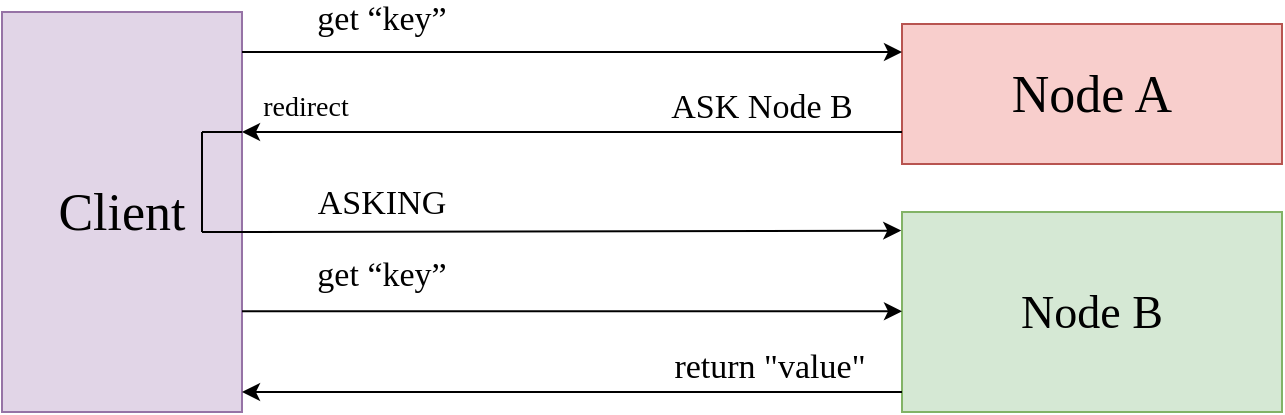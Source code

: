 <mxfile version="14.1.8" type="device"><diagram id="bLDks6Y3Un685MWxLKWS" name="第 1 页"><mxGraphModel dx="706" dy="408" grid="1" gridSize="10" guides="1" tooltips="1" connect="1" arrows="1" fold="1" page="1" pageScale="1" pageWidth="827" pageHeight="1169" math="0" shadow="0"><root><mxCell id="0"/><mxCell id="1" parent="0"/><mxCell id="vSwUzeCWwsUMyBz05n5Q-1" value="Client" style="rounded=0;whiteSpace=wrap;html=1;fontSize=26;fontFamily=Comic Sans MS;fillColor=#e1d5e7;strokeColor=#9673a6;" vertex="1" parent="1"><mxGeometry x="110" y="290" width="120" height="200" as="geometry"/></mxCell><mxCell id="vSwUzeCWwsUMyBz05n5Q-2" value="Node A" style="rounded=0;whiteSpace=wrap;html=1;fontFamily=Comic Sans MS;fontSize=26;fillColor=#f8cecc;strokeColor=#b85450;" vertex="1" parent="1"><mxGeometry x="560" y="296" width="190" height="70" as="geometry"/></mxCell><mxCell id="vSwUzeCWwsUMyBz05n5Q-3" value="" style="endArrow=classic;html=1;fontFamily=Comic Sans MS;fontSize=26;" edge="1" parent="1"><mxGeometry width="50" height="50" relative="1" as="geometry"><mxPoint x="230" y="310" as="sourcePoint"/><mxPoint x="560" y="310" as="targetPoint"/></mxGeometry></mxCell><mxCell id="vSwUzeCWwsUMyBz05n5Q-4" value="get “key”" style="text;html=1;strokeColor=none;fillColor=none;align=center;verticalAlign=middle;whiteSpace=wrap;rounded=0;fontFamily=Comic Sans MS;fontSize=17;" vertex="1" parent="1"><mxGeometry x="220" y="284" width="160" height="20" as="geometry"/></mxCell><mxCell id="vSwUzeCWwsUMyBz05n5Q-5" value="" style="endArrow=classic;html=1;fontFamily=Comic Sans MS;fontSize=26;" edge="1" parent="1"><mxGeometry width="50" height="50" relative="1" as="geometry"><mxPoint x="560" y="350" as="sourcePoint"/><mxPoint x="230" y="350" as="targetPoint"/></mxGeometry></mxCell><mxCell id="vSwUzeCWwsUMyBz05n5Q-6" value="ASK Node B" style="text;html=1;strokeColor=none;fillColor=none;align=center;verticalAlign=middle;whiteSpace=wrap;rounded=0;fontFamily=Comic Sans MS;fontSize=17;" vertex="1" parent="1"><mxGeometry x="400" y="328" width="180" height="20" as="geometry"/></mxCell><mxCell id="vSwUzeCWwsUMyBz05n5Q-7" value="" style="endArrow=none;html=1;fontFamily=Comic Sans MS;fontSize=23;" edge="1" parent="1"><mxGeometry width="50" height="50" relative="1" as="geometry"><mxPoint x="210" y="350" as="sourcePoint"/><mxPoint x="230" y="350" as="targetPoint"/></mxGeometry></mxCell><mxCell id="vSwUzeCWwsUMyBz05n5Q-8" value="" style="endArrow=none;html=1;fontFamily=Comic Sans MS;fontSize=23;" edge="1" parent="1"><mxGeometry width="50" height="50" relative="1" as="geometry"><mxPoint x="210" y="400" as="sourcePoint"/><mxPoint x="210" y="350" as="targetPoint"/></mxGeometry></mxCell><mxCell id="vSwUzeCWwsUMyBz05n5Q-9" value="Node B" style="rounded=0;whiteSpace=wrap;html=1;fontFamily=Comic Sans MS;fontSize=23;fillColor=#d5e8d4;strokeColor=#82b366;" vertex="1" parent="1"><mxGeometry x="560" y="390" width="190" height="100" as="geometry"/></mxCell><mxCell id="vSwUzeCWwsUMyBz05n5Q-10" value="" style="endArrow=classic;html=1;fontFamily=Comic Sans MS;fontSize=23;entryX=-0.002;entryY=0.093;entryDx=0;entryDy=0;entryPerimeter=0;" edge="1" parent="1" target="vSwUzeCWwsUMyBz05n5Q-9"><mxGeometry width="50" height="50" relative="1" as="geometry"><mxPoint x="210" y="400" as="sourcePoint"/><mxPoint x="470" y="395" as="targetPoint"/></mxGeometry></mxCell><mxCell id="vSwUzeCWwsUMyBz05n5Q-11" value="redirect" style="text;html=1;strokeColor=none;fillColor=none;align=center;verticalAlign=middle;whiteSpace=wrap;rounded=0;fontFamily=Comic Sans MS;fontSize=14;" vertex="1" parent="1"><mxGeometry x="242" y="328" width="40" height="20" as="geometry"/></mxCell><mxCell id="vSwUzeCWwsUMyBz05n5Q-12" value="ASKING" style="text;html=1;strokeColor=none;fillColor=none;align=center;verticalAlign=middle;whiteSpace=wrap;rounded=0;fontFamily=Comic Sans MS;fontSize=17;" vertex="1" parent="1"><mxGeometry x="242" y="376" width="116" height="20" as="geometry"/></mxCell><mxCell id="vSwUzeCWwsUMyBz05n5Q-13" value="" style="endArrow=classic;html=1;fontFamily=Comic Sans MS;fontSize=26;" edge="1" parent="1"><mxGeometry width="50" height="50" relative="1" as="geometry"><mxPoint x="230.0" y="439.66" as="sourcePoint"/><mxPoint x="560" y="439.66" as="targetPoint"/></mxGeometry></mxCell><mxCell id="vSwUzeCWwsUMyBz05n5Q-14" value="get “key”" style="text;html=1;strokeColor=none;fillColor=none;align=center;verticalAlign=middle;whiteSpace=wrap;rounded=0;fontFamily=Comic Sans MS;fontSize=17;" vertex="1" parent="1"><mxGeometry x="220" y="412" width="160" height="20" as="geometry"/></mxCell><mxCell id="vSwUzeCWwsUMyBz05n5Q-15" value="" style="endArrow=classic;html=1;fontFamily=Comic Sans MS;fontSize=26;" edge="1" parent="1"><mxGeometry width="50" height="50" relative="1" as="geometry"><mxPoint x="560" y="480.0" as="sourcePoint"/><mxPoint x="230.0" y="480.0" as="targetPoint"/></mxGeometry></mxCell><mxCell id="vSwUzeCWwsUMyBz05n5Q-16" value="return &quot;value&quot;" style="text;html=1;strokeColor=none;fillColor=none;align=center;verticalAlign=middle;whiteSpace=wrap;rounded=0;fontFamily=Comic Sans MS;fontSize=17;" vertex="1" parent="1"><mxGeometry x="414" y="458" width="160" height="20" as="geometry"/></mxCell></root></mxGraphModel></diagram></mxfile>